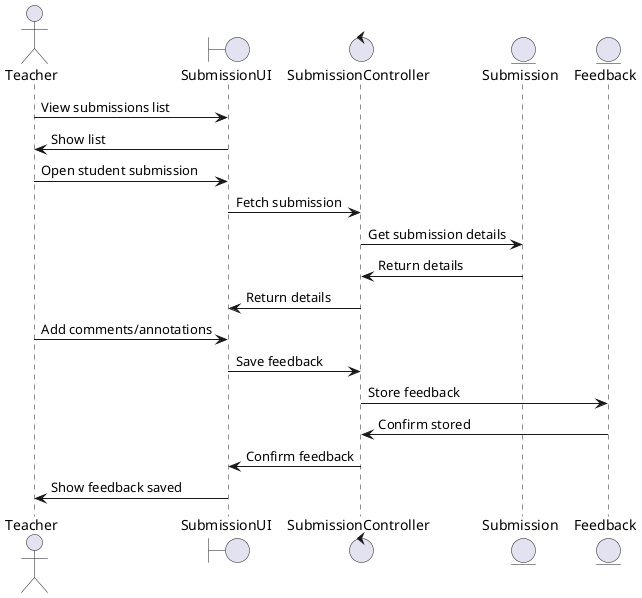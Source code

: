 @startuml ReviewSubmissionsComment
actor Teacher
boundary SubmissionUI
control SubmissionController
entity Submission
entity Feedback

Teacher -> SubmissionUI: View submissions list
SubmissionUI -> Teacher: Show list
Teacher -> SubmissionUI: Open student submission
SubmissionUI -> SubmissionController: Fetch submission
SubmissionController -> Submission: Get submission details
Submission -> SubmissionController: Return details
SubmissionController -> SubmissionUI: Return details
Teacher -> SubmissionUI: Add comments/annotations
SubmissionUI -> SubmissionController: Save feedback
SubmissionController -> Feedback: Store feedback
Feedback -> SubmissionController: Confirm stored
SubmissionController -> SubmissionUI: Confirm feedback
SubmissionUI -> Teacher: Show feedback saved
@enduml
